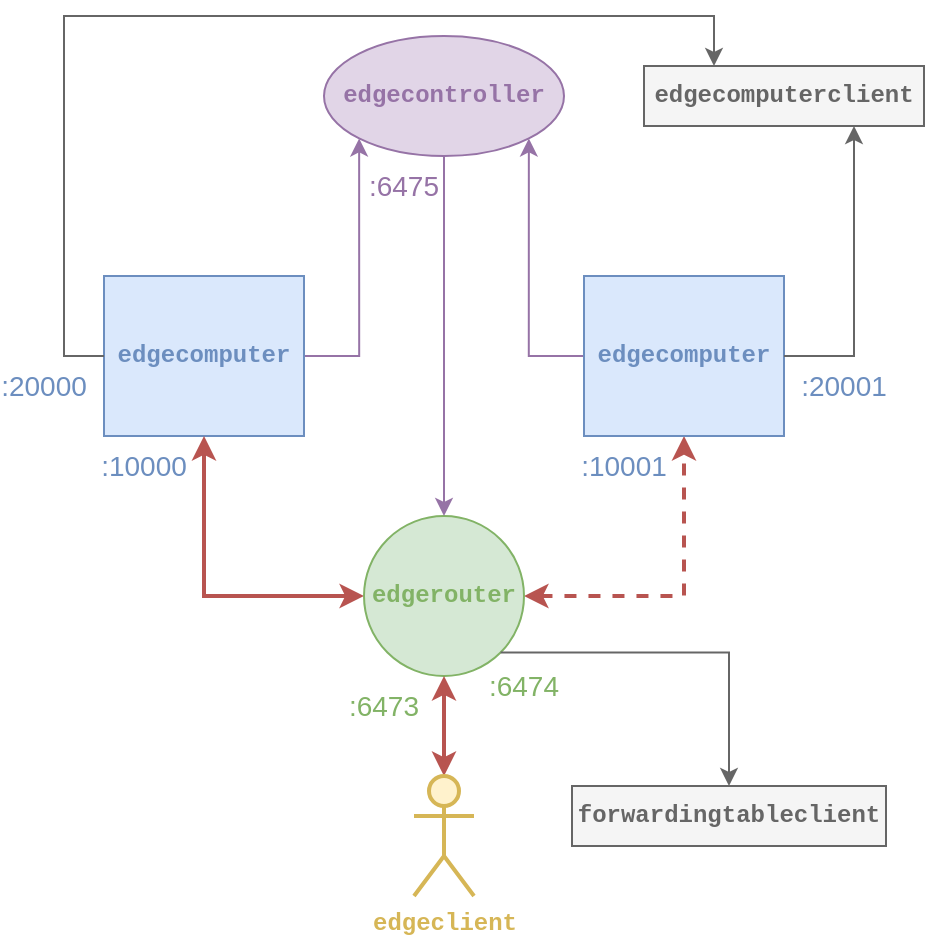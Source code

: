 <mxfile version="11.3.0" type="device" pages="1"><diagram id="RpA3lSXHDd8yrA0_4QxP" name="Page-1"><mxGraphModel dx="624" dy="565" grid="1" gridSize="10" guides="1" tooltips="1" connect="1" arrows="1" fold="1" page="1" pageScale="1" pageWidth="827" pageHeight="1169" math="0" shadow="0"><root><mxCell id="0"/><mxCell id="1" parent="0"/><mxCell id="DjtDv700Vx8xv_ww1sC4-13" style="edgeStyle=orthogonalEdgeStyle;rounded=0;orthogonalLoop=1;jettySize=auto;html=1;exitX=1;exitY=0.5;exitDx=0;exitDy=0;entryX=0;entryY=1;entryDx=0;entryDy=0;fontSize=14;fontColor=#9673A6;fillColor=#e1d5e7;strokeColor=#9673a6;" edge="1" parent="1" source="DjtDv700Vx8xv_ww1sC4-1" target="DjtDv700Vx8xv_ww1sC4-12"><mxGeometry relative="1" as="geometry"/></mxCell><mxCell id="DjtDv700Vx8xv_ww1sC4-1" value="edgecomputer" style="rounded=0;whiteSpace=wrap;html=1;fillColor=#dae8fc;strokeColor=#6c8ebf;fontColor=#6C8EBF;fontSize=12;fontStyle=1;verticalAlign=middle;spacingTop=0;fontFamily=Courier New;" vertex="1" parent="1"><mxGeometry x="110" y="160" width="100" height="80" as="geometry"/></mxCell><mxCell id="DjtDv700Vx8xv_ww1sC4-10" style="edgeStyle=orthogonalEdgeStyle;rounded=0;orthogonalLoop=1;jettySize=auto;html=1;exitX=0;exitY=0.5;exitDx=0;exitDy=0;entryX=0.5;entryY=1;entryDx=0;entryDy=0;fontColor=#D6B656;strokeWidth=2;fillColor=#f8cecc;strokeColor=#b85450;startArrow=classic;startFill=1;" edge="1" parent="1" source="DjtDv700Vx8xv_ww1sC4-2" target="DjtDv700Vx8xv_ww1sC4-1"><mxGeometry relative="1" as="geometry"/></mxCell><mxCell id="DjtDv700Vx8xv_ww1sC4-11" style="edgeStyle=orthogonalEdgeStyle;rounded=0;orthogonalLoop=1;jettySize=auto;html=1;exitX=1;exitY=0.5;exitDx=0;exitDy=0;entryX=0.5;entryY=1;entryDx=0;entryDy=0;fontColor=#D6B656;strokeWidth=2;fillColor=#f8cecc;strokeColor=#b85450;startArrow=classic;startFill=1;dashed=1;" edge="1" parent="1" source="DjtDv700Vx8xv_ww1sC4-2" target="DjtDv700Vx8xv_ww1sC4-6"><mxGeometry relative="1" as="geometry"/></mxCell><mxCell id="DjtDv700Vx8xv_ww1sC4-2" value="edgerouter" style="ellipse;whiteSpace=wrap;html=1;fillColor=#d5e8d4;strokeColor=#82b366;fontColor=#82B366;fontStyle=1;fontSize=12;fontFamily=Courier New;" vertex="1" parent="1"><mxGeometry x="240" y="280" width="80" height="80" as="geometry"/></mxCell><mxCell id="DjtDv700Vx8xv_ww1sC4-9" style="edgeStyle=orthogonalEdgeStyle;rounded=0;orthogonalLoop=1;jettySize=auto;html=1;exitX=0.5;exitY=0;exitDx=0;exitDy=0;exitPerimeter=0;fontColor=#D6B656;strokeWidth=2;fillColor=#f8cecc;strokeColor=#b85450;startArrow=classic;startFill=1;" edge="1" parent="1" source="DjtDv700Vx8xv_ww1sC4-3" target="DjtDv700Vx8xv_ww1sC4-2"><mxGeometry relative="1" as="geometry"/></mxCell><mxCell id="DjtDv700Vx8xv_ww1sC4-3" value="edgeclient" style="shape=umlActor;verticalLabelPosition=bottom;labelBackgroundColor=#ffffff;verticalAlign=top;html=1;outlineConnect=0;fillColor=#fff2cc;fontSize=12;strokeColor=#d6b656;strokeWidth=2;fontColor=#D6B656;fontStyle=1;fontFamily=Courier New;" vertex="1" parent="1"><mxGeometry x="265" y="410" width="30" height="60" as="geometry"/></mxCell><mxCell id="DjtDv700Vx8xv_ww1sC4-16" style="edgeStyle=orthogonalEdgeStyle;rounded=0;orthogonalLoop=1;jettySize=auto;html=1;exitX=0;exitY=0.5;exitDx=0;exitDy=0;entryX=1;entryY=1;entryDx=0;entryDy=0;fontSize=14;fontColor=#9673A6;fillColor=#e1d5e7;strokeColor=#9673a6;" edge="1" parent="1" source="DjtDv700Vx8xv_ww1sC4-6" target="DjtDv700Vx8xv_ww1sC4-12"><mxGeometry relative="1" as="geometry"/></mxCell><mxCell id="DjtDv700Vx8xv_ww1sC4-6" value="edgecomputer" style="rounded=0;whiteSpace=wrap;html=1;fillColor=#dae8fc;strokeColor=#6c8ebf;fontColor=#6C8EBF;fontSize=12;fontStyle=1;verticalAlign=middle;spacingTop=0;fontFamily=Courier New;" vertex="1" parent="1"><mxGeometry x="350" y="160" width="100" height="80" as="geometry"/></mxCell><mxCell id="DjtDv700Vx8xv_ww1sC4-17" style="edgeStyle=orthogonalEdgeStyle;rounded=0;orthogonalLoop=1;jettySize=auto;html=1;exitX=0.5;exitY=1;exitDx=0;exitDy=0;fontSize=14;fontColor=#9673A6;fillColor=#e1d5e7;strokeColor=#9673a6;" edge="1" parent="1" source="DjtDv700Vx8xv_ww1sC4-12" target="DjtDv700Vx8xv_ww1sC4-2"><mxGeometry relative="1" as="geometry"/></mxCell><mxCell id="DjtDv700Vx8xv_ww1sC4-12" value="edgecontroller" style="ellipse;whiteSpace=wrap;html=1;fillColor=#e1d5e7;strokeColor=#9673a6;fontColor=#9673A6;fontStyle=1;fontSize=12;fontFamily=Courier New;" vertex="1" parent="1"><mxGeometry x="220" y="40" width="120" height="60" as="geometry"/></mxCell><mxCell id="DjtDv700Vx8xv_ww1sC4-21" value=":10001" style="text;html=1;align=center;verticalAlign=middle;whiteSpace=wrap;rounded=0;fontSize=14;fontColor=#6C8EBF;" vertex="1" parent="1"><mxGeometry x="350" y="240" width="40" height="30" as="geometry"/></mxCell><mxCell id="DjtDv700Vx8xv_ww1sC4-22" value=":10000" style="text;html=1;align=center;verticalAlign=middle;whiteSpace=wrap;rounded=0;fontSize=14;fontColor=#6C8EBF;" vertex="1" parent="1"><mxGeometry x="110" y="240" width="40" height="30" as="geometry"/></mxCell><mxCell id="DjtDv700Vx8xv_ww1sC4-23" value=":6473" style="text;html=1;align=center;verticalAlign=middle;whiteSpace=wrap;rounded=0;fontSize=14;fontColor=#82B366;" vertex="1" parent="1"><mxGeometry x="230" y="360" width="40" height="30" as="geometry"/></mxCell><mxCell id="DjtDv700Vx8xv_ww1sC4-24" value=":6475" style="text;html=1;align=center;verticalAlign=middle;whiteSpace=wrap;rounded=0;fontSize=14;fontColor=#9673A6;" vertex="1" parent="1"><mxGeometry x="240" y="100" width="40" height="30" as="geometry"/></mxCell><mxCell id="DjtDv700Vx8xv_ww1sC4-25" value=":6474" style="text;html=1;align=center;verticalAlign=middle;whiteSpace=wrap;rounded=0;fontSize=14;fontColor=#82B366;" vertex="1" parent="1"><mxGeometry x="300" y="350" width="40" height="30" as="geometry"/></mxCell><mxCell id="DjtDv700Vx8xv_ww1sC4-26" value="forwardingtableclient" style="text;html=1;strokeColor=#666666;fillColor=#f5f5f5;align=center;verticalAlign=middle;whiteSpace=wrap;rounded=0;fontSize=12;fontColor=#666666;fontFamily=Courier New;fontStyle=1" vertex="1" parent="1"><mxGeometry x="344" y="415" width="157" height="30" as="geometry"/></mxCell><mxCell id="DjtDv700Vx8xv_ww1sC4-27" value="" style="endArrow=classic;html=1;strokeWidth=1;fontSize=14;fontColor=#9673A6;exitX=1;exitY=1;exitDx=0;exitDy=0;entryX=0.5;entryY=0;entryDx=0;entryDy=0;edgeStyle=orthogonalEdgeStyle;rounded=0;fillColor=#f5f5f5;strokeColor=#666666;" edge="1" parent="1" source="DjtDv700Vx8xv_ww1sC4-2" target="DjtDv700Vx8xv_ww1sC4-26"><mxGeometry width="50" height="50" relative="1" as="geometry"><mxPoint x="410" y="420" as="sourcePoint"/><mxPoint x="440" y="380" as="targetPoint"/></mxGeometry></mxCell><mxCell id="DjtDv700Vx8xv_ww1sC4-29" style="edgeStyle=orthogonalEdgeStyle;rounded=0;orthogonalLoop=1;jettySize=auto;html=1;exitX=0.75;exitY=1;exitDx=0;exitDy=0;entryX=1;entryY=0.5;entryDx=0;entryDy=0;startArrow=classic;startFill=1;strokeWidth=1;fontSize=14;fontColor=#666666;fillColor=#f5f5f5;strokeColor=#666666;endArrow=none;endFill=0;" edge="1" parent="1" source="DjtDv700Vx8xv_ww1sC4-28" target="DjtDv700Vx8xv_ww1sC4-6"><mxGeometry relative="1" as="geometry"/></mxCell><mxCell id="DjtDv700Vx8xv_ww1sC4-30" style="edgeStyle=orthogonalEdgeStyle;rounded=0;orthogonalLoop=1;jettySize=auto;html=1;exitX=0.25;exitY=0;exitDx=0;exitDy=0;entryX=0;entryY=0.5;entryDx=0;entryDy=0;startArrow=classic;startFill=1;strokeWidth=1;fontSize=14;fontColor=#666666;fillColor=#f5f5f5;strokeColor=#666666;endArrow=none;endFill=0;" edge="1" parent="1" source="DjtDv700Vx8xv_ww1sC4-28" target="DjtDv700Vx8xv_ww1sC4-1"><mxGeometry relative="1" as="geometry"><Array as="points"><mxPoint x="415" y="30"/><mxPoint x="90" y="30"/><mxPoint x="90" y="200"/></Array></mxGeometry></mxCell><mxCell id="DjtDv700Vx8xv_ww1sC4-28" value="edgecomputerclient" style="text;html=1;strokeColor=#666666;fillColor=#f5f5f5;align=center;verticalAlign=middle;whiteSpace=wrap;rounded=0;fontSize=12;fontColor=#666666;fontFamily=Courier New;fontStyle=1" vertex="1" parent="1"><mxGeometry x="380" y="55" width="140" height="30" as="geometry"/></mxCell><mxCell id="DjtDv700Vx8xv_ww1sC4-31" value=":20000" style="text;html=1;align=center;verticalAlign=middle;whiteSpace=wrap;rounded=0;fontSize=14;fontColor=#6C8EBF;" vertex="1" parent="1"><mxGeometry x="60" y="200" width="40" height="30" as="geometry"/></mxCell><mxCell id="DjtDv700Vx8xv_ww1sC4-32" value=":20001" style="text;html=1;align=center;verticalAlign=middle;whiteSpace=wrap;rounded=0;fontSize=14;fontColor=#6C8EBF;" vertex="1" parent="1"><mxGeometry x="460" y="200" width="40" height="30" as="geometry"/></mxCell></root></mxGraphModel></diagram></mxfile>